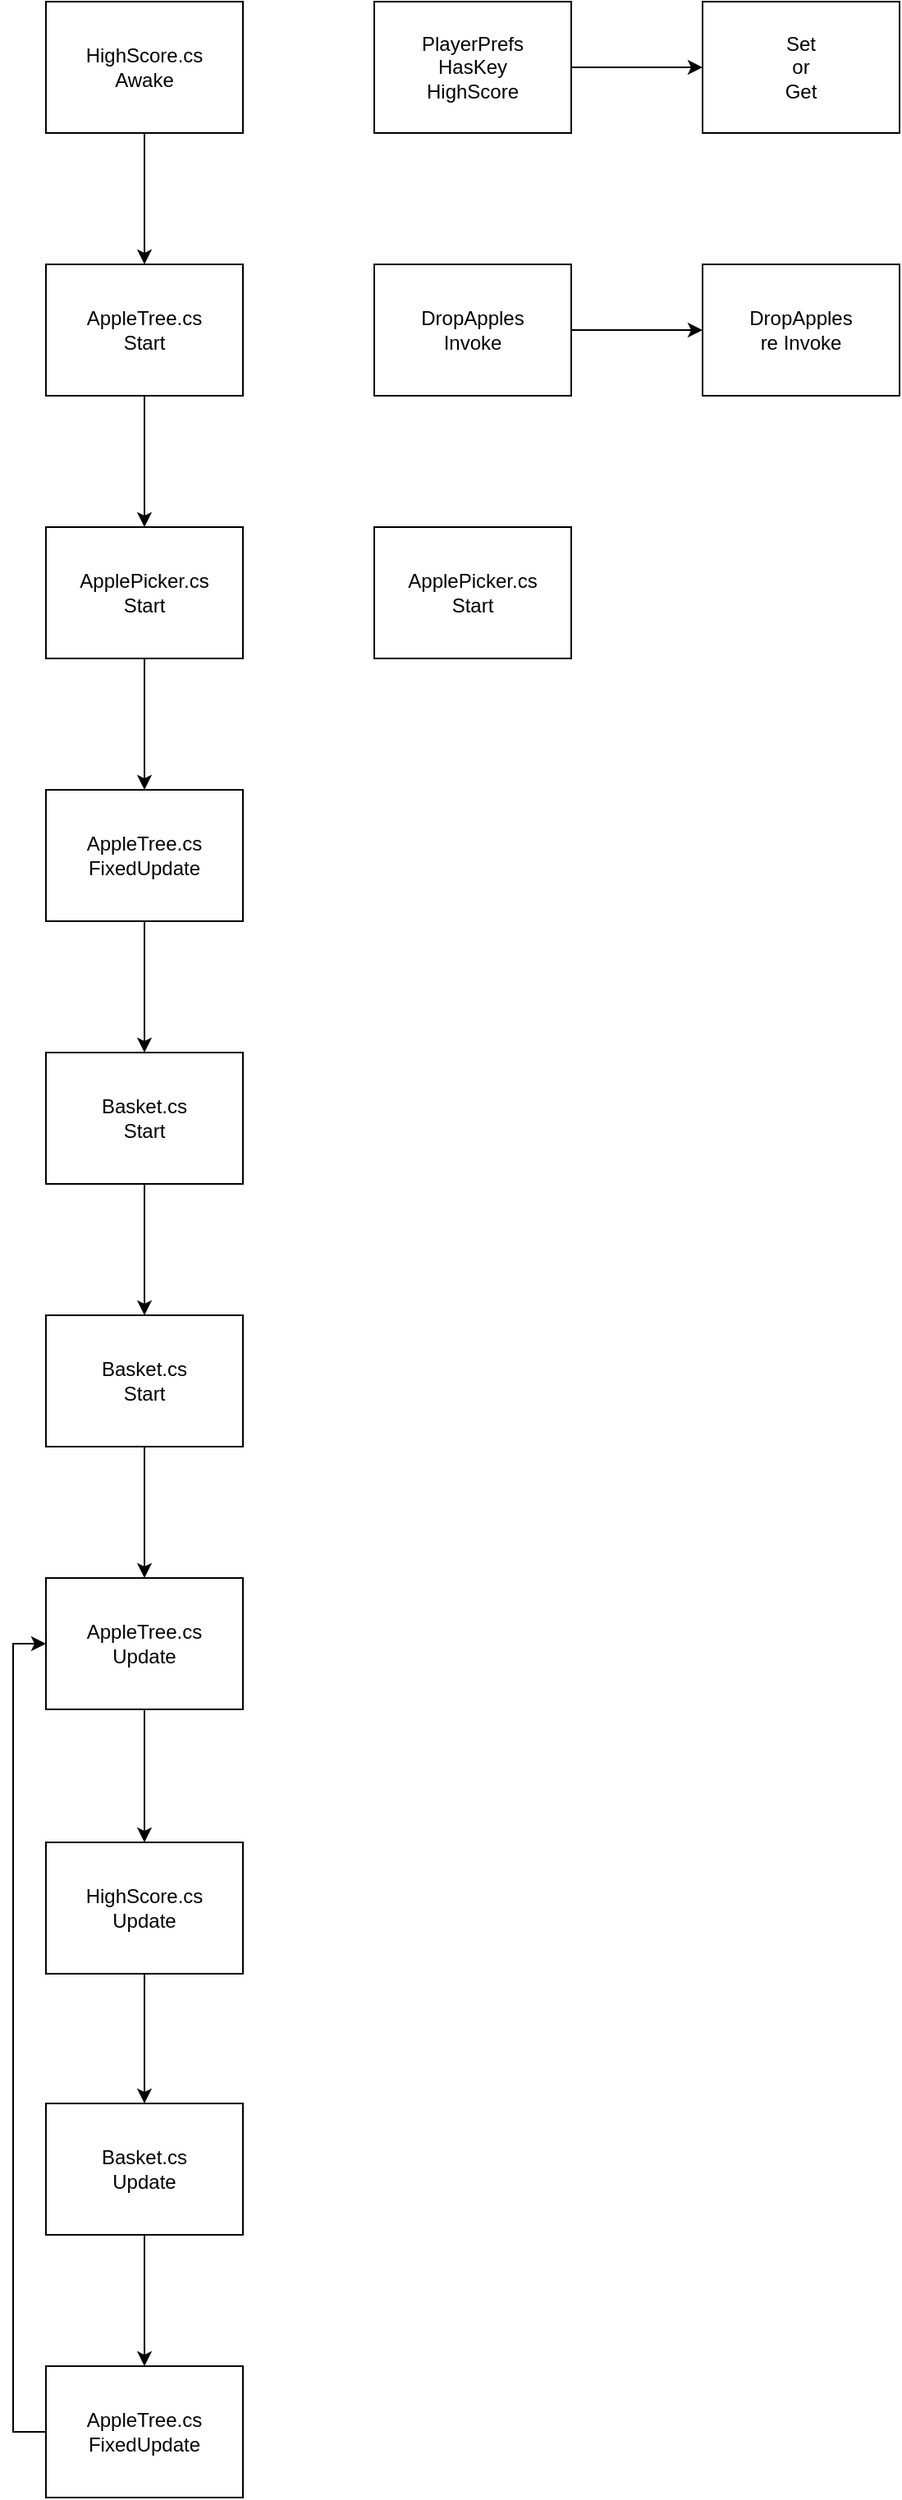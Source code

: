 <mxfile version="16.5.1" type="device"><diagram id="ji7pyWQNSiiBjU_UTjiF" name="第 1 页"><mxGraphModel dx="1341" dy="810" grid="1" gridSize="10" guides="1" tooltips="1" connect="1" arrows="1" fold="1" page="1" pageScale="1" pageWidth="1169" pageHeight="827" math="0" shadow="0"><root><mxCell id="0"/><mxCell id="1" parent="0"/><mxCell id="bKNvqyCc7GJC3uFkElWp-12" value="" style="edgeStyle=orthogonalEdgeStyle;rounded=0;orthogonalLoop=1;jettySize=auto;html=1;" edge="1" parent="1" source="bKNvqyCc7GJC3uFkElWp-10" target="bKNvqyCc7GJC3uFkElWp-11"><mxGeometry relative="1" as="geometry"/></mxCell><mxCell id="bKNvqyCc7GJC3uFkElWp-10" value="HighScore.cs&lt;br&gt;Awake" style="rounded=0;whiteSpace=wrap;html=1;" vertex="1" parent="1"><mxGeometry x="80" y="40" width="120" height="80" as="geometry"/></mxCell><mxCell id="bKNvqyCc7GJC3uFkElWp-14" value="" style="edgeStyle=orthogonalEdgeStyle;rounded=0;orthogonalLoop=1;jettySize=auto;html=1;entryX=0.5;entryY=0;entryDx=0;entryDy=0;" edge="1" parent="1" source="bKNvqyCc7GJC3uFkElWp-11" target="bKNvqyCc7GJC3uFkElWp-15"><mxGeometry relative="1" as="geometry"><mxPoint x="140" y="360" as="targetPoint"/></mxGeometry></mxCell><mxCell id="bKNvqyCc7GJC3uFkElWp-11" value="AppleTree.cs&lt;br&gt;Start" style="rounded=0;whiteSpace=wrap;html=1;" vertex="1" parent="1"><mxGeometry x="80" y="200" width="120" height="80" as="geometry"/></mxCell><mxCell id="bKNvqyCc7GJC3uFkElWp-18" value="" style="edgeStyle=orthogonalEdgeStyle;rounded=0;orthogonalLoop=1;jettySize=auto;html=1;" edge="1" parent="1" source="bKNvqyCc7GJC3uFkElWp-15" target="bKNvqyCc7GJC3uFkElWp-17"><mxGeometry relative="1" as="geometry"/></mxCell><mxCell id="bKNvqyCc7GJC3uFkElWp-15" value="ApplePicker.cs&lt;br&gt;Start" style="rounded=0;whiteSpace=wrap;html=1;" vertex="1" parent="1"><mxGeometry x="80" y="360" width="120" height="80" as="geometry"/></mxCell><mxCell id="bKNvqyCc7GJC3uFkElWp-20" value="" style="edgeStyle=orthogonalEdgeStyle;rounded=0;orthogonalLoop=1;jettySize=auto;html=1;" edge="1" parent="1" source="bKNvqyCc7GJC3uFkElWp-17" target="bKNvqyCc7GJC3uFkElWp-19"><mxGeometry relative="1" as="geometry"/></mxCell><mxCell id="bKNvqyCc7GJC3uFkElWp-17" value="AppleTree.cs&lt;br&gt;FixedUpdate" style="rounded=0;whiteSpace=wrap;html=1;" vertex="1" parent="1"><mxGeometry x="80" y="520" width="120" height="80" as="geometry"/></mxCell><mxCell id="bKNvqyCc7GJC3uFkElWp-22" value="" style="edgeStyle=orthogonalEdgeStyle;rounded=0;orthogonalLoop=1;jettySize=auto;html=1;" edge="1" parent="1" source="bKNvqyCc7GJC3uFkElWp-19" target="bKNvqyCc7GJC3uFkElWp-21"><mxGeometry relative="1" as="geometry"/></mxCell><mxCell id="bKNvqyCc7GJC3uFkElWp-19" value="Basket.cs&lt;br&gt;Start" style="rounded=0;whiteSpace=wrap;html=1;" vertex="1" parent="1"><mxGeometry x="80" y="680" width="120" height="80" as="geometry"/></mxCell><mxCell id="bKNvqyCc7GJC3uFkElWp-24" value="" style="edgeStyle=orthogonalEdgeStyle;rounded=0;orthogonalLoop=1;jettySize=auto;html=1;" edge="1" parent="1" source="bKNvqyCc7GJC3uFkElWp-21" target="bKNvqyCc7GJC3uFkElWp-23"><mxGeometry relative="1" as="geometry"/></mxCell><mxCell id="bKNvqyCc7GJC3uFkElWp-21" value="Basket.cs&lt;br&gt;Start" style="rounded=0;whiteSpace=wrap;html=1;" vertex="1" parent="1"><mxGeometry x="80" y="840" width="120" height="80" as="geometry"/></mxCell><mxCell id="bKNvqyCc7GJC3uFkElWp-26" value="" style="edgeStyle=orthogonalEdgeStyle;rounded=0;orthogonalLoop=1;jettySize=auto;html=1;" edge="1" parent="1" source="bKNvqyCc7GJC3uFkElWp-23" target="bKNvqyCc7GJC3uFkElWp-25"><mxGeometry relative="1" as="geometry"/></mxCell><mxCell id="bKNvqyCc7GJC3uFkElWp-23" value="AppleTree.cs&lt;br&gt;Update" style="rounded=0;whiteSpace=wrap;html=1;" vertex="1" parent="1"><mxGeometry x="80" y="1000" width="120" height="80" as="geometry"/></mxCell><mxCell id="bKNvqyCc7GJC3uFkElWp-28" value="" style="edgeStyle=orthogonalEdgeStyle;rounded=0;orthogonalLoop=1;jettySize=auto;html=1;" edge="1" parent="1" source="bKNvqyCc7GJC3uFkElWp-25" target="bKNvqyCc7GJC3uFkElWp-27"><mxGeometry relative="1" as="geometry"/></mxCell><mxCell id="bKNvqyCc7GJC3uFkElWp-25" value="HighScore.cs&lt;br&gt;Update" style="rounded=0;whiteSpace=wrap;html=1;" vertex="1" parent="1"><mxGeometry x="80" y="1161" width="120" height="80" as="geometry"/></mxCell><mxCell id="bKNvqyCc7GJC3uFkElWp-30" value="" style="edgeStyle=orthogonalEdgeStyle;rounded=0;orthogonalLoop=1;jettySize=auto;html=1;entryX=0.5;entryY=0;entryDx=0;entryDy=0;" edge="1" parent="1" source="bKNvqyCc7GJC3uFkElWp-27" target="bKNvqyCc7GJC3uFkElWp-29"><mxGeometry relative="1" as="geometry"><mxPoint x="140" y="1440" as="targetPoint"/></mxGeometry></mxCell><mxCell id="bKNvqyCc7GJC3uFkElWp-27" value="Basket.cs&lt;br&gt;Update" style="rounded=0;whiteSpace=wrap;html=1;" vertex="1" parent="1"><mxGeometry x="80" y="1320" width="120" height="80" as="geometry"/></mxCell><mxCell id="bKNvqyCc7GJC3uFkElWp-41" style="edgeStyle=orthogonalEdgeStyle;rounded=0;orthogonalLoop=1;jettySize=auto;html=1;entryX=0;entryY=0.5;entryDx=0;entryDy=0;exitX=0;exitY=0.5;exitDx=0;exitDy=0;" edge="1" parent="1" source="bKNvqyCc7GJC3uFkElWp-29" target="bKNvqyCc7GJC3uFkElWp-23"><mxGeometry relative="1" as="geometry"><Array as="points"><mxPoint x="60" y="1520"/><mxPoint x="60" y="1040"/></Array></mxGeometry></mxCell><mxCell id="bKNvqyCc7GJC3uFkElWp-29" value="AppleTree.cs&lt;br&gt;FixedUpdate" style="rounded=0;whiteSpace=wrap;html=1;" vertex="1" parent="1"><mxGeometry x="80" y="1480" width="120" height="80" as="geometry"/></mxCell><mxCell id="bKNvqyCc7GJC3uFkElWp-45" value="" style="edgeStyle=orthogonalEdgeStyle;rounded=0;orthogonalLoop=1;jettySize=auto;html=1;" edge="1" parent="1" source="bKNvqyCc7GJC3uFkElWp-42" target="bKNvqyCc7GJC3uFkElWp-44"><mxGeometry relative="1" as="geometry"/></mxCell><mxCell id="bKNvqyCc7GJC3uFkElWp-42" value="PlayerPrefs&lt;br&gt;HasKey&lt;br&gt;HighScore" style="rounded=0;whiteSpace=wrap;html=1;" vertex="1" parent="1"><mxGeometry x="280" y="40" width="120" height="80" as="geometry"/></mxCell><mxCell id="bKNvqyCc7GJC3uFkElWp-44" value="Set&lt;br&gt;or&lt;br&gt;Get" style="rounded=0;whiteSpace=wrap;html=1;" vertex="1" parent="1"><mxGeometry x="480" y="40" width="120" height="80" as="geometry"/></mxCell><mxCell id="bKNvqyCc7GJC3uFkElWp-49" value="" style="edgeStyle=orthogonalEdgeStyle;rounded=0;orthogonalLoop=1;jettySize=auto;html=1;" edge="1" parent="1" source="bKNvqyCc7GJC3uFkElWp-46" target="bKNvqyCc7GJC3uFkElWp-48"><mxGeometry relative="1" as="geometry"/></mxCell><mxCell id="bKNvqyCc7GJC3uFkElWp-46" value="DropApples&lt;br&gt;Invoke" style="rounded=0;whiteSpace=wrap;html=1;" vertex="1" parent="1"><mxGeometry x="280" y="200" width="120" height="80" as="geometry"/></mxCell><mxCell id="bKNvqyCc7GJC3uFkElWp-48" value="DropApples&lt;br&gt;re Invoke" style="rounded=0;whiteSpace=wrap;html=1;" vertex="1" parent="1"><mxGeometry x="480" y="200" width="120" height="80" as="geometry"/></mxCell><mxCell id="bKNvqyCc7GJC3uFkElWp-50" value="ApplePicker.cs&lt;br&gt;Start" style="rounded=0;whiteSpace=wrap;html=1;" vertex="1" parent="1"><mxGeometry x="280" y="360" width="120" height="80" as="geometry"/></mxCell></root></mxGraphModel></diagram></mxfile>